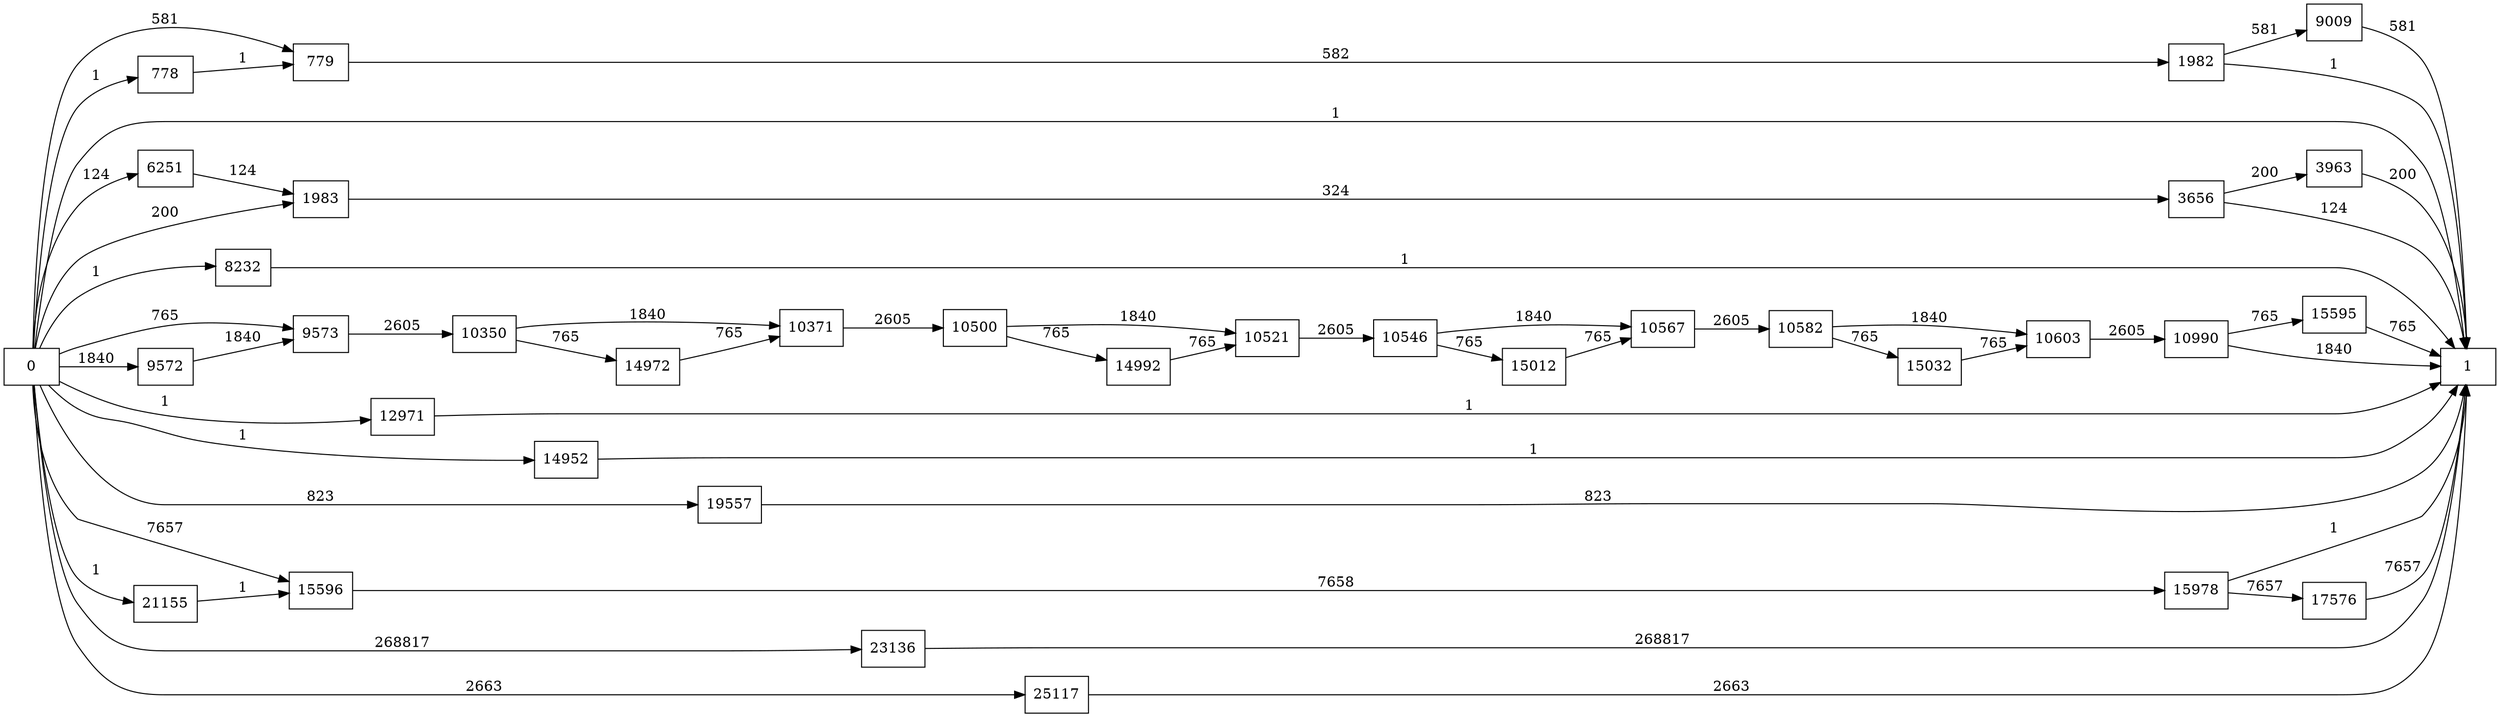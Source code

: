 digraph {
	graph [rankdir=LR]
	node [shape=rectangle]
	778 -> 779 [label=1]
	779 -> 1982 [label=582]
	1982 -> 1 [label=1]
	1982 -> 9009 [label=581]
	1983 -> 3656 [label=324]
	3656 -> 1 [label=124]
	3656 -> 3963 [label=200]
	3963 -> 1 [label=200]
	6251 -> 1983 [label=124]
	8232 -> 1 [label=1]
	9009 -> 1 [label=581]
	9572 -> 9573 [label=1840]
	9573 -> 10350 [label=2605]
	10350 -> 10371 [label=1840]
	10350 -> 14972 [label=765]
	10371 -> 10500 [label=2605]
	10500 -> 10521 [label=1840]
	10500 -> 14992 [label=765]
	10521 -> 10546 [label=2605]
	10546 -> 10567 [label=1840]
	10546 -> 15012 [label=765]
	10567 -> 10582 [label=2605]
	10582 -> 10603 [label=1840]
	10582 -> 15032 [label=765]
	10603 -> 10990 [label=2605]
	10990 -> 1 [label=1840]
	10990 -> 15595 [label=765]
	12971 -> 1 [label=1]
	14952 -> 1 [label=1]
	14972 -> 10371 [label=765]
	14992 -> 10521 [label=765]
	15012 -> 10567 [label=765]
	15032 -> 10603 [label=765]
	15595 -> 1 [label=765]
	15596 -> 15978 [label=7658]
	15978 -> 1 [label=1]
	15978 -> 17576 [label=7657]
	17576 -> 1 [label=7657]
	19557 -> 1 [label=823]
	21155 -> 15596 [label=1]
	23136 -> 1 [label=268817]
	25117 -> 1 [label=2663]
	0 -> 1983 [label=200]
	0 -> 779 [label=581]
	0 -> 9573 [label=765]
	0 -> 15596 [label=7657]
	0 -> 778 [label=1]
	0 -> 1 [label=1]
	0 -> 6251 [label=124]
	0 -> 8232 [label=1]
	0 -> 9572 [label=1840]
	0 -> 12971 [label=1]
	0 -> 14952 [label=1]
	0 -> 19557 [label=823]
	0 -> 21155 [label=1]
	0 -> 23136 [label=268817]
	0 -> 25117 [label=2663]
}
